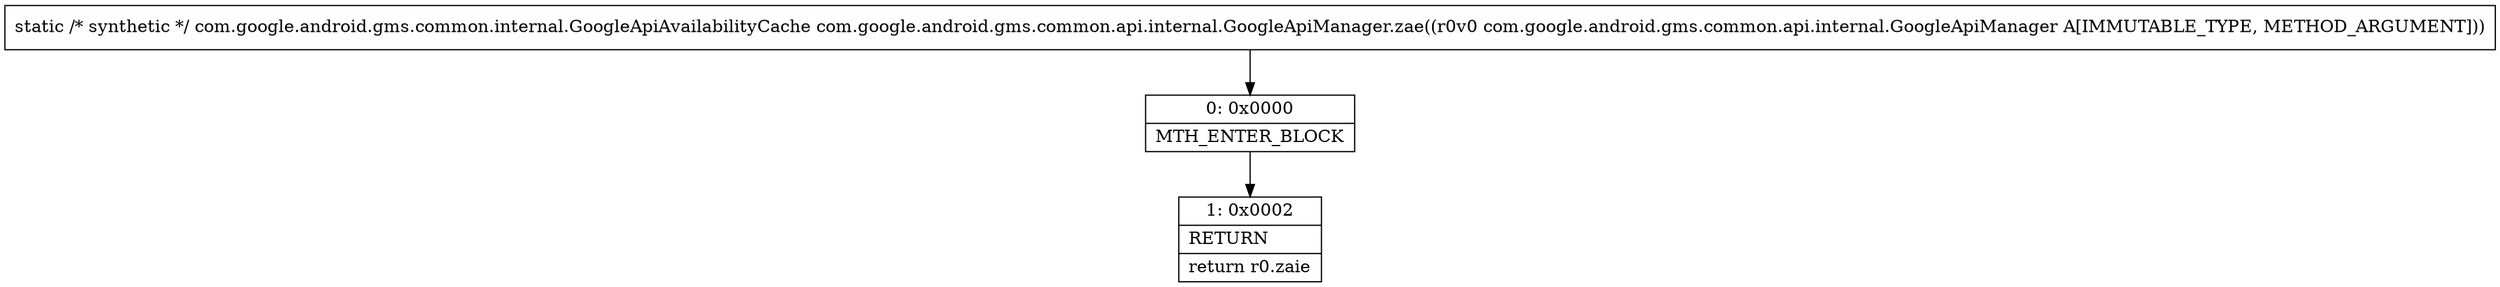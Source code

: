 digraph "CFG forcom.google.android.gms.common.api.internal.GoogleApiManager.zae(Lcom\/google\/android\/gms\/common\/api\/internal\/GoogleApiManager;)Lcom\/google\/android\/gms\/common\/internal\/GoogleApiAvailabilityCache;" {
Node_0 [shape=record,label="{0\:\ 0x0000|MTH_ENTER_BLOCK\l}"];
Node_1 [shape=record,label="{1\:\ 0x0002|RETURN\l|return r0.zaie\l}"];
MethodNode[shape=record,label="{static \/* synthetic *\/ com.google.android.gms.common.internal.GoogleApiAvailabilityCache com.google.android.gms.common.api.internal.GoogleApiManager.zae((r0v0 com.google.android.gms.common.api.internal.GoogleApiManager A[IMMUTABLE_TYPE, METHOD_ARGUMENT])) }"];
MethodNode -> Node_0;
Node_0 -> Node_1;
}

